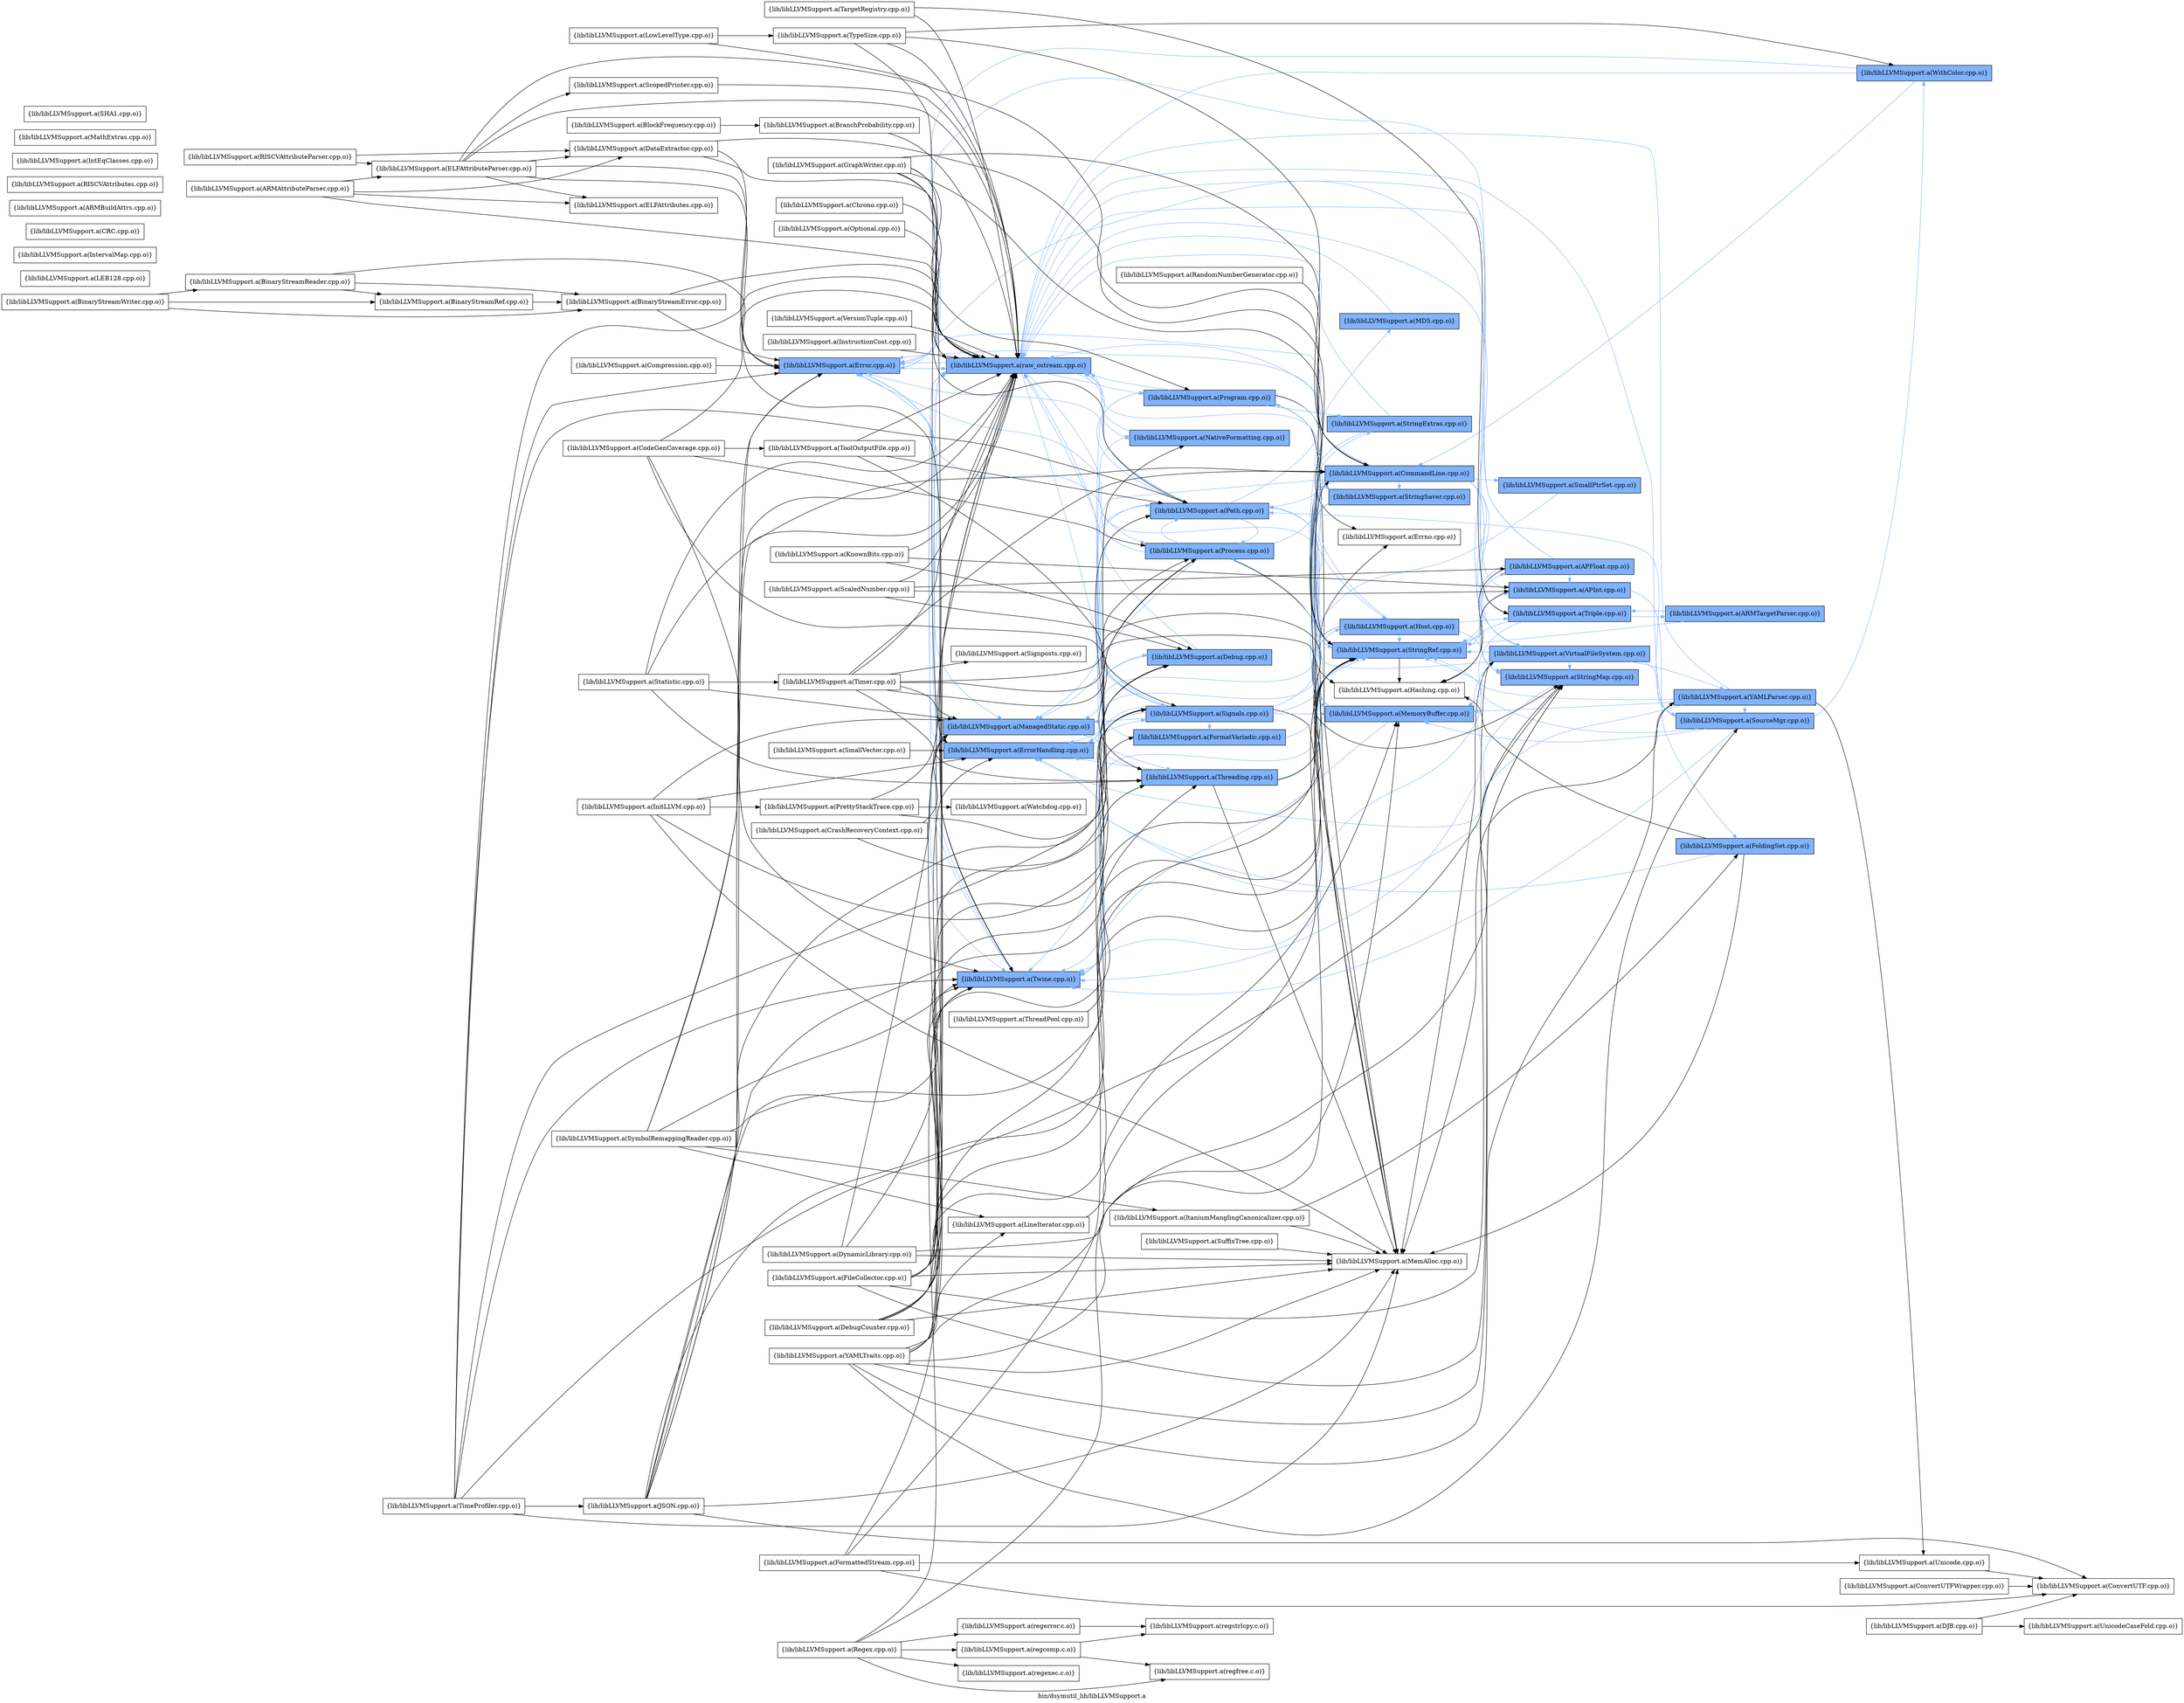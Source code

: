 digraph "bin/dsymutil_lib/libLLVMSupport.a" {
	label="bin/dsymutil_lib/libLLVMSupport.a";
	rankdir=LR;
	{ rank=same; Node0x5653fc4ec008;  }
	{ rank=same; Node0x5653fc4ec698; Node0x5653fc4d89b8; Node0x5653fc4f4398; Node0x5653fc4f4668;  }
	{ rank=same; Node0x5653fc4e8728; Node0x5653fc4e42b8; Node0x5653fc4dbed8; Node0x5653fc4ea8e8; Node0x5653fc4d67a8; Node0x5653fc4e1dd8; Node0x5653fc4e0f78; Node0x5653fc4e3188;  }
	{ rank=same; Node0x5653fc4eb478; Node0x5653fc4d7bf8; Node0x5653fc4d76a8; Node0x5653fc4f8038; Node0x5653fc4dfcb8; Node0x5653fc4e20f8; Node0x5653fc4d7428; Node0x5653fc4eb7e8; Node0x5653fc4f2ea8; Node0x5653fc4f8308;  }
	{ rank=same; Node0x5653fc4ea1b8; Node0x5653fc4e4948; Node0x5653fc4f52e8; Node0x5653fc4d30f8; Node0x5653fc4d93b8; Node0x5653fc4d9ae8;  }
	{ rank=same; Node0x5653fc4f4f78; Node0x5653fc4e9da8; Node0x5653fc4f5888; Node0x5653fc4ed598;  }
	{ rank=same; Node0x5653fc4d3e18; Node0x5653fc4d5308;  }
	{ rank=same; Node0x5653fc4ec008;  }
	{ rank=same; Node0x5653fc4ec698; Node0x5653fc4d89b8; Node0x5653fc4f4398; Node0x5653fc4f4668;  }
	{ rank=same; Node0x5653fc4e8728; Node0x5653fc4e42b8; Node0x5653fc4dbed8; Node0x5653fc4ea8e8; Node0x5653fc4d67a8; Node0x5653fc4e1dd8; Node0x5653fc4e0f78; Node0x5653fc4e3188;  }
	{ rank=same; Node0x5653fc4eb478; Node0x5653fc4d7bf8; Node0x5653fc4d76a8; Node0x5653fc4f8038; Node0x5653fc4dfcb8; Node0x5653fc4e20f8; Node0x5653fc4d7428; Node0x5653fc4eb7e8; Node0x5653fc4f2ea8; Node0x5653fc4f8308;  }
	{ rank=same; Node0x5653fc4ea1b8; Node0x5653fc4e4948; Node0x5653fc4f52e8; Node0x5653fc4d30f8; Node0x5653fc4d93b8; Node0x5653fc4d9ae8;  }
	{ rank=same; Node0x5653fc4f4f78; Node0x5653fc4e9da8; Node0x5653fc4f5888; Node0x5653fc4ed598;  }
	{ rank=same; Node0x5653fc4d3e18; Node0x5653fc4d5308;  }

	Node0x5653fc4ec008 [shape=record,shape=box,group=1,style=filled,fillcolor="0.600000 0.5 1",label="{lib/libLLVMSupport.a(Error.cpp.o)}"];
	Node0x5653fc4ec008 -> Node0x5653fc4ec698[color="0.600000 0.5 1"];
	Node0x5653fc4ec008 -> Node0x5653fc4d89b8[color="0.600000 0.5 1"];
	Node0x5653fc4ec008 -> Node0x5653fc4f4398[color="0.600000 0.5 1"];
	Node0x5653fc4ec008 -> Node0x5653fc4f4668[color="0.600000 0.5 1"];
	Node0x5653fc4eb068 [shape=record,shape=box,group=0,label="{lib/libLLVMSupport.a(InitLLVM.cpp.o)}"];
	Node0x5653fc4eb068 -> Node0x5653fc4ec698;
	Node0x5653fc4eb068 -> Node0x5653fc4d89b8;
	Node0x5653fc4eb068 -> Node0x5653fc4d7bf8;
	Node0x5653fc4eb068 -> Node0x5653fc4ecff8;
	Node0x5653fc4eb068 -> Node0x5653fc4e42b8;
	Node0x5653fc4eb478 [shape=record,shape=box,group=1,style=filled,fillcolor="0.600000 0.5 1",label="{lib/libLLVMSupport.a(CommandLine.cpp.o)}"];
	Node0x5653fc4eb478 -> Node0x5653fc4ec008[color="0.600000 0.5 1"];
	Node0x5653fc4eb478 -> Node0x5653fc4ec698[color="0.600000 0.5 1"];
	Node0x5653fc4eb478 -> Node0x5653fc4d89b8[color="0.600000 0.5 1"];
	Node0x5653fc4eb478 -> Node0x5653fc4d7bf8;
	Node0x5653fc4eb478 -> Node0x5653fc4ea1b8[color="0.600000 0.5 1"];
	Node0x5653fc4eb478 -> Node0x5653fc4e4948[color="0.600000 0.5 1"];
	Node0x5653fc4eb478 -> Node0x5653fc4f8308[color="0.600000 0.5 1"];
	Node0x5653fc4eb478 -> Node0x5653fc4f8038[color="0.600000 0.5 1"];
	Node0x5653fc4eb478 -> Node0x5653fc4f52e8[color="0.600000 0.5 1"];
	Node0x5653fc4eb478 -> Node0x5653fc4f4398[color="0.600000 0.5 1"];
	Node0x5653fc4eb478 -> Node0x5653fc4d30f8[color="0.600000 0.5 1"];
	Node0x5653fc4eb478 -> Node0x5653fc4f4668[color="0.600000 0.5 1"];
	Node0x5653fc4eb478 -> Node0x5653fc4dfcb8[color="0.600000 0.5 1"];
	Node0x5653fc4eb478 -> Node0x5653fc4e1dd8[color="0.600000 0.5 1"];
	Node0x5653fc4d7bf8 [shape=record,shape=box,group=0,label="{lib/libLLVMSupport.a(MemAlloc.cpp.o)}"];
	Node0x5653fc4f2ea8 [shape=record,shape=box,group=1,style=filled,fillcolor="0.600000 0.5 1",label="{lib/libLLVMSupport.a(StringExtras.cpp.o)}"];
	Node0x5653fc4f2ea8 -> Node0x5653fc4f8038[color="0.600000 0.5 1"];
	Node0x5653fc4f2ea8 -> Node0x5653fc4f4668[color="0.600000 0.5 1"];
	Node0x5653fc4f8038 [shape=record,shape=box,group=1,style=filled,fillcolor="0.600000 0.5 1",label="{lib/libLLVMSupport.a(StringRef.cpp.o)}"];
	Node0x5653fc4f8038 -> Node0x5653fc4ec008[color="0.600000 0.5 1"];
	Node0x5653fc4f8038 -> Node0x5653fc4eb7e8;
	Node0x5653fc4f8038 -> Node0x5653fc4d93b8[color="0.600000 0.5 1"];
	Node0x5653fc4f8038 -> Node0x5653fc4d9ae8[color="0.600000 0.5 1"];
	Node0x5653fc4f6ff8 [shape=record,shape=box,group=0,label="{lib/libLLVMSupport.a(ThreadPool.cpp.o)}"];
	Node0x5653fc4f6ff8 -> Node0x5653fc4dbed8;
	Node0x5653fc4f52e8 [shape=record,shape=box,group=1,style=filled,fillcolor="0.600000 0.5 1",label="{lib/libLLVMSupport.a(Triple.cpp.o)}"];
	Node0x5653fc4f52e8 -> Node0x5653fc4f8038[color="0.600000 0.5 1"];
	Node0x5653fc4f52e8 -> Node0x5653fc4f4f78[color="0.600000 0.5 1"];
	Node0x5653fc4f52e8 -> Node0x5653fc4f4398[color="0.600000 0.5 1"];
	Node0x5653fc4f4398 [shape=record,shape=box,group=1,style=filled,fillcolor="0.600000 0.5 1",label="{lib/libLLVMSupport.a(Twine.cpp.o)}"];
	Node0x5653fc4f4398 -> Node0x5653fc4f4668[color="0.600000 0.5 1"];
	Node0x5653fc4d30f8 [shape=record,shape=box,group=1,style=filled,fillcolor="0.600000 0.5 1",label="{lib/libLLVMSupport.a(VirtualFileSystem.cpp.o)}"];
	Node0x5653fc4d30f8 -> Node0x5653fc4ec008[color="0.600000 0.5 1"];
	Node0x5653fc4d30f8 -> Node0x5653fc4d7bf8;
	Node0x5653fc4d30f8 -> Node0x5653fc4d76a8[color="0.600000 0.5 1"];
	Node0x5653fc4d30f8 -> Node0x5653fc4e9da8[color="0.600000 0.5 1"];
	Node0x5653fc4d30f8 -> Node0x5653fc4e4948[color="0.600000 0.5 1"];
	Node0x5653fc4d30f8 -> Node0x5653fc4f8038[color="0.600000 0.5 1"];
	Node0x5653fc4d30f8 -> Node0x5653fc4f4398[color="0.600000 0.5 1"];
	Node0x5653fc4d30f8 -> Node0x5653fc4f5888[color="0.600000 0.5 1"];
	Node0x5653fc4d30f8 -> Node0x5653fc4f4668[color="0.600000 0.5 1"];
	Node0x5653fc4d30f8 -> Node0x5653fc4e1dd8[color="0.600000 0.5 1"];
	Node0x5653fc4d3e18 [shape=record,shape=box,group=1,style=filled,fillcolor="0.600000 0.5 1",label="{lib/libLLVMSupport.a(WithColor.cpp.o)}"];
	Node0x5653fc4d3e18 -> Node0x5653fc4ec008[color="0.600000 0.5 1"];
	Node0x5653fc4d3e18 -> Node0x5653fc4eb478[color="0.600000 0.5 1"];
	Node0x5653fc4d3e18 -> Node0x5653fc4f4668[color="0.600000 0.5 1"];
	Node0x5653fc4f4668 [shape=record,shape=box,group=1,style=filled,fillcolor="0.600000 0.5 1",label="{lib/libLLVMSupport.a(raw_ostream.cpp.o)}"];
	Node0x5653fc4f4668 -> Node0x5653fc4ec008[color="0.600000 0.5 1"];
	Node0x5653fc4f4668 -> Node0x5653fc4ec698[color="0.600000 0.5 1"];
	Node0x5653fc4f4668 -> Node0x5653fc4ea8e8[color="0.600000 0.5 1"];
	Node0x5653fc4f4668 -> Node0x5653fc4d67a8[color="0.600000 0.5 1"];
	Node0x5653fc4f4668 -> Node0x5653fc4f4398[color="0.600000 0.5 1"];
	Node0x5653fc4f4668 -> Node0x5653fc4e1dd8[color="0.600000 0.5 1"];
	Node0x5653fc4f4668 -> Node0x5653fc4e0f78[color="0.600000 0.5 1"];
	Node0x5653fc4f4668 -> Node0x5653fc4e3188[color="0.600000 0.5 1"];
	Node0x5653fc4e1dd8 [shape=record,shape=box,group=1,style=filled,fillcolor="0.600000 0.5 1",label="{lib/libLLVMSupport.a(Path.cpp.o)}"];
	Node0x5653fc4e1dd8 -> Node0x5653fc4ec008[color="0.600000 0.5 1"];
	Node0x5653fc4e1dd8 -> Node0x5653fc4d7428[color="0.600000 0.5 1"];
	Node0x5653fc4e1dd8 -> Node0x5653fc4f8038[color="0.600000 0.5 1"];
	Node0x5653fc4e1dd8 -> Node0x5653fc4f4398[color="0.600000 0.5 1"];
	Node0x5653fc4e1dd8 -> Node0x5653fc4e0f78[color="0.600000 0.5 1"];
	Node0x5653fc4e1dd8 -> Node0x5653fc4e42b8[color="0.600000 0.5 1"];
	Node0x5653fc4eb7e8 [shape=record,shape=box,group=0,label="{lib/libLLVMSupport.a(Hashing.cpp.o)}"];
	Node0x5653fc4d6208 [shape=record,shape=box,group=0,label="{lib/libLLVMSupport.a(Chrono.cpp.o)}"];
	Node0x5653fc4d6208 -> Node0x5653fc4f4668;
	Node0x5653fc4d76a8 [shape=record,shape=box,group=1,style=filled,fillcolor="0.600000 0.5 1",label="{lib/libLLVMSupport.a(MemoryBuffer.cpp.o)}"];
	Node0x5653fc4d76a8 -> Node0x5653fc4ec008[color="0.600000 0.5 1"];
	Node0x5653fc4d76a8 -> Node0x5653fc4f4398[color="0.600000 0.5 1"];
	Node0x5653fc4d76a8 -> Node0x5653fc4e1dd8[color="0.600000 0.5 1"];
	Node0x5653fc4d76a8 -> Node0x5653fc4e0f78[color="0.600000 0.5 1"];
	Node0x5653fc4d76a8 -> Node0x5653fc4e3188[color="0.600000 0.5 1"];
	Node0x5653fc4e4948 [shape=record,shape=box,group=1,style=filled,fillcolor="0.600000 0.5 1",label="{lib/libLLVMSupport.a(StringMap.cpp.o)}"];
	Node0x5653fc4e4948 -> Node0x5653fc4ec698[color="0.600000 0.5 1"];
	Node0x5653fc4f5f68 [shape=record,shape=box,group=0,label="{lib/libLLVMSupport.a(YAMLTraits.cpp.o)}"];
	Node0x5653fc4f5f68 -> Node0x5653fc4ec698;
	Node0x5653fc4f5f68 -> Node0x5653fc4d9a48;
	Node0x5653fc4f5f68 -> Node0x5653fc4d7bf8;
	Node0x5653fc4f5f68 -> Node0x5653fc4d76a8;
	Node0x5653fc4f5f68 -> Node0x5653fc4e9da8;
	Node0x5653fc4f5f68 -> Node0x5653fc4e4948;
	Node0x5653fc4f5f68 -> Node0x5653fc4f8038;
	Node0x5653fc4f5f68 -> Node0x5653fc4f4398;
	Node0x5653fc4f5f68 -> Node0x5653fc4f5888;
	Node0x5653fc4f5f68 -> Node0x5653fc4f4668;
	Node0x5653fc4ed598 [shape=record,shape=box,group=1,style=filled,fillcolor="0.600000 0.5 1",label="{lib/libLLVMSupport.a(FoldingSet.cpp.o)}"];
	Node0x5653fc4ed598 -> Node0x5653fc4ec698[color="0.600000 0.5 1"];
	Node0x5653fc4ed598 -> Node0x5653fc4eb7e8;
	Node0x5653fc4ed598 -> Node0x5653fc4d7bf8;
	Node0x5653fc4e8ef8 [shape=record,shape=box,group=0,label="{lib/libLLVMSupport.a(DataExtractor.cpp.o)}"];
	Node0x5653fc4e8ef8 -> Node0x5653fc4ec008;
	Node0x5653fc4e8ef8 -> Node0x5653fc4f8038;
	Node0x5653fc4e8ef8 -> Node0x5653fc4f4668;
	Node0x5653fc4e77d8 [shape=record,shape=box,group=0,label="{lib/libLLVMSupport.a(DJB.cpp.o)}"];
	Node0x5653fc4e77d8 -> Node0x5653fc4e96c8;
	Node0x5653fc4e77d8 -> Node0x5653fc4d38c8;
	Node0x5653fc4da6c8 [shape=record,shape=box,group=0,label="{lib/libLLVMSupport.a(LEB128.cpp.o)}"];
	Node0x5653fc4e3188 [shape=record,shape=box,group=1,style=filled,fillcolor="0.600000 0.5 1",label="{lib/libLLVMSupport.a(Program.cpp.o)}"];
	Node0x5653fc4e3188 -> Node0x5653fc4d7bf8;
	Node0x5653fc4e3188 -> Node0x5653fc4f2ea8[color="0.600000 0.5 1"];
	Node0x5653fc4e3188 -> Node0x5653fc4f8308[color="0.600000 0.5 1"];
	Node0x5653fc4e3188 -> Node0x5653fc4f8038[color="0.600000 0.5 1"];
	Node0x5653fc4e3188 -> Node0x5653fc4f4668[color="0.600000 0.5 1"];
	Node0x5653fc4e3188 -> Node0x5653fc4e1dd8[color="0.600000 0.5 1"];
	Node0x5653fc4e3188 -> Node0x5653fc4e20f8;
	Node0x5653fc4ee678 [shape=record,shape=box,group=0,label="{lib/libLLVMSupport.a(FileCollector.cpp.o)}"];
	Node0x5653fc4ee678 -> Node0x5653fc4d7bf8;
	Node0x5653fc4ee678 -> Node0x5653fc4e4948;
	Node0x5653fc4ee678 -> Node0x5653fc4f8038;
	Node0x5653fc4ee678 -> Node0x5653fc4f4398;
	Node0x5653fc4ee678 -> Node0x5653fc4d30f8;
	Node0x5653fc4ee678 -> Node0x5653fc4f4668;
	Node0x5653fc4ee678 -> Node0x5653fc4e1dd8;
	Node0x5653fc4ee678 -> Node0x5653fc4e0f78;
	Node0x5653fc4ec698 [shape=record,shape=box,group=1,style=filled,fillcolor="0.600000 0.5 1",label="{lib/libLLVMSupport.a(ErrorHandling.cpp.o)}"];
	Node0x5653fc4ec698 -> Node0x5653fc4e8728[color="0.600000 0.5 1"];
	Node0x5653fc4ec698 -> Node0x5653fc4f4398[color="0.600000 0.5 1"];
	Node0x5653fc4ec698 -> Node0x5653fc4f4668[color="0.600000 0.5 1"];
	Node0x5653fc4ec698 -> Node0x5653fc4e42b8[color="0.600000 0.5 1"];
	Node0x5653fc4d93b8 [shape=record,shape=box,group=1,style=filled,fillcolor="0.600000 0.5 1",label="{lib/libLLVMSupport.a(APFloat.cpp.o)}"];
	Node0x5653fc4d93b8 -> Node0x5653fc4ec008[color="0.600000 0.5 1"];
	Node0x5653fc4d93b8 -> Node0x5653fc4eb7e8;
	Node0x5653fc4d93b8 -> Node0x5653fc4d9ae8[color="0.600000 0.5 1"];
	Node0x5653fc4d93b8 -> Node0x5653fc4f8038[color="0.600000 0.5 1"];
	Node0x5653fc4d93b8 -> Node0x5653fc4f4668[color="0.600000 0.5 1"];
	Node0x5653fc4d9ae8 [shape=record,shape=box,group=1,style=filled,fillcolor="0.600000 0.5 1",label="{lib/libLLVMSupport.a(APInt.cpp.o)}"];
	Node0x5653fc4d9ae8 -> Node0x5653fc4ed598[color="0.600000 0.5 1"];
	Node0x5653fc4d9ae8 -> Node0x5653fc4eb7e8;
	Node0x5653fc4d9ae8 -> Node0x5653fc4f4668[color="0.600000 0.5 1"];
	Node0x5653fc4daf88 [shape=record,shape=box,group=0,label="{lib/libLLVMSupport.a(KnownBits.cpp.o)}"];
	Node0x5653fc4daf88 -> Node0x5653fc4d9ae8;
	Node0x5653fc4daf88 -> Node0x5653fc4e8728;
	Node0x5653fc4daf88 -> Node0x5653fc4f4668;
	Node0x5653fc4ea1b8 [shape=record,shape=box,group=1,style=filled,fillcolor="0.600000 0.5 1",label="{lib/libLLVMSupport.a(SmallPtrSet.cpp.o)}"];
	Node0x5653fc4ea1b8 -> Node0x5653fc4ec698[color="0.600000 0.5 1"];
	Node0x5653fc4d4688 [shape=record,shape=box,group=0,label="{lib/libLLVMSupport.a(TypeSize.cpp.o)}"];
	Node0x5653fc4d4688 -> Node0x5653fc4ec698;
	Node0x5653fc4d4688 -> Node0x5653fc4eb478;
	Node0x5653fc4d4688 -> Node0x5653fc4d3e18;
	Node0x5653fc4d4688 -> Node0x5653fc4f4668;
	Node0x5653fc4e8728 [shape=record,shape=box,group=1,style=filled,fillcolor="0.600000 0.5 1",label="{lib/libLLVMSupport.a(Debug.cpp.o)}"];
	Node0x5653fc4e8728 -> Node0x5653fc4d89b8[color="0.600000 0.5 1"];
	Node0x5653fc4e8728 -> Node0x5653fc4f4668[color="0.600000 0.5 1"];
	Node0x5653fc4d89b8 [shape=record,shape=box,group=1,style=filled,fillcolor="0.600000 0.5 1",label="{lib/libLLVMSupport.a(ManagedStatic.cpp.o)}"];
	Node0x5653fc4d89b8 -> Node0x5653fc4dbed8[color="0.600000 0.5 1"];
	Node0x5653fc4d5a88 [shape=record,shape=box,group=0,label="{lib/libLLVMSupport.a(BranchProbability.cpp.o)}"];
	Node0x5653fc4d5a88 -> Node0x5653fc4f4668;
	Node0x5653fc4eb888 [shape=record,shape=box,group=0,label="{lib/libLLVMSupport.a(CodeGenCoverage.cpp.o)}"];
	Node0x5653fc4eb888 -> Node0x5653fc4f6148;
	Node0x5653fc4eb888 -> Node0x5653fc4f4398;
	Node0x5653fc4eb888 -> Node0x5653fc4f4668;
	Node0x5653fc4eb888 -> Node0x5653fc4e0f78;
	Node0x5653fc4eb888 -> Node0x5653fc4dbed8;
	Node0x5653fc4ea168 [shape=record,shape=box,group=0,label="{lib/libLLVMSupport.a(GraphWriter.cpp.o)}"];
	Node0x5653fc4ea168 -> Node0x5653fc4eb478;
	Node0x5653fc4ea168 -> Node0x5653fc4f8038;
	Node0x5653fc4ea168 -> Node0x5653fc4f4398;
	Node0x5653fc4ea168 -> Node0x5653fc4f4668;
	Node0x5653fc4ea168 -> Node0x5653fc4e1dd8;
	Node0x5653fc4ea168 -> Node0x5653fc4e3188;
	Node0x5653fc4dfb28 [shape=record,shape=box,group=0,label="{lib/libLLVMSupport.a(DynamicLibrary.cpp.o)}"];
	Node0x5653fc4dfb28 -> Node0x5653fc4d89b8;
	Node0x5653fc4dfb28 -> Node0x5653fc4d7bf8;
	Node0x5653fc4dfb28 -> Node0x5653fc4e4948;
	Node0x5653fc4dfb28 -> Node0x5653fc4dbed8;
	Node0x5653fc4d7428 [shape=record,shape=box,group=1,style=filled,fillcolor="0.600000 0.5 1",label="{lib/libLLVMSupport.a(MD5.cpp.o)}"];
	Node0x5653fc4d7428 -> Node0x5653fc4f4668[color="0.600000 0.5 1"];
	Node0x5653fc4dafd8 [shape=record,shape=box,group=0,label="{lib/libLLVMSupport.a(TargetRegistry.cpp.o)}"];
	Node0x5653fc4dafd8 -> Node0x5653fc4f52e8;
	Node0x5653fc4dafd8 -> Node0x5653fc4f4668;
	Node0x5653fc4f6e68 [shape=record,shape=box,group=0,label="{lib/libLLVMSupport.a(Timer.cpp.o)}"];
	Node0x5653fc4f6e68 -> Node0x5653fc4eb478;
	Node0x5653fc4f6e68 -> Node0x5653fc4d89b8;
	Node0x5653fc4f6e68 -> Node0x5653fc4d7bf8;
	Node0x5653fc4f6e68 -> Node0x5653fc4e4948;
	Node0x5653fc4f6e68 -> Node0x5653fc4f61e8;
	Node0x5653fc4f6e68 -> Node0x5653fc4f4668;
	Node0x5653fc4f6e68 -> Node0x5653fc4e0f78;
	Node0x5653fc4f6e68 -> Node0x5653fc4dbed8;
	Node0x5653fc4e9da8 [shape=record,shape=box,group=1,style=filled,fillcolor="0.600000 0.5 1",label="{lib/libLLVMSupport.a(SourceMgr.cpp.o)}"];
	Node0x5653fc4e9da8 -> Node0x5653fc4d76a8[color="0.600000 0.5 1"];
	Node0x5653fc4e9da8 -> Node0x5653fc4f8038[color="0.600000 0.5 1"];
	Node0x5653fc4e9da8 -> Node0x5653fc4f4398[color="0.600000 0.5 1"];
	Node0x5653fc4e9da8 -> Node0x5653fc4d3e18[color="0.600000 0.5 1"];
	Node0x5653fc4e9da8 -> Node0x5653fc4f4668[color="0.600000 0.5 1"];
	Node0x5653fc4e9da8 -> Node0x5653fc4e1dd8[color="0.600000 0.5 1"];
	Node0x5653fc4ea8e8 [shape=record,shape=box,group=1,style=filled,fillcolor="0.600000 0.5 1",label="{lib/libLLVMSupport.a(FormatVariadic.cpp.o)}"];
	Node0x5653fc4ea8e8 -> Node0x5653fc4f8038[color="0.600000 0.5 1"];
	Node0x5653fc4d76f8 [shape=record,shape=box,group=0,label="{lib/libLLVMSupport.a(BinaryStreamWriter.cpp.o)}"];
	Node0x5653fc4d76f8 -> Node0x5653fc4d8918;
	Node0x5653fc4d76f8 -> Node0x5653fc4d8eb8;
	Node0x5653fc4d76f8 -> Node0x5653fc4d7018;
	Node0x5653fc4d67a8 [shape=record,shape=box,group=1,style=filled,fillcolor="0.600000 0.5 1",label="{lib/libLLVMSupport.a(NativeFormatting.cpp.o)}"];
	Node0x5653fc4d67a8 -> Node0x5653fc4f4668[color="0.600000 0.5 1"];
	Node0x5653fc4eb3d8 [shape=record,shape=box,group=0,label="{lib/libLLVMSupport.a(ScopedPrinter.cpp.o)}"];
	Node0x5653fc4eb3d8 -> Node0x5653fc4f4668;
	Node0x5653fc4ed4f8 [shape=record,shape=box,group=0,label="{lib/libLLVMSupport.a(Optional.cpp.o)}"];
	Node0x5653fc4ed4f8 -> Node0x5653fc4f4668;
	Node0x5653fc4db708 [shape=record,shape=box,group=0,label="{lib/libLLVMSupport.a(IntervalMap.cpp.o)}"];
	Node0x5653fc4ea988 [shape=record,shape=box,group=0,label="{lib/libLLVMSupport.a(Compression.cpp.o)}"];
	Node0x5653fc4ea988 -> Node0x5653fc4ec008;
	Node0x5653fc4ea618 [shape=record,shape=box,group=0,label="{lib/libLLVMSupport.a(FormattedStream.cpp.o)}"];
	Node0x5653fc4ea618 -> Node0x5653fc4e96c8;
	Node0x5653fc4ea618 -> Node0x5653fc4e8728;
	Node0x5653fc4ea618 -> Node0x5653fc4d5308;
	Node0x5653fc4ea618 -> Node0x5653fc4f4668;
	Node0x5653fc4e42b8 [shape=record,shape=box,group=1,style=filled,fillcolor="0.600000 0.5 1",label="{lib/libLLVMSupport.a(Signals.cpp.o)}"];
	Node0x5653fc4e42b8 -> Node0x5653fc4ec698[color="0.600000 0.5 1"];
	Node0x5653fc4e42b8 -> Node0x5653fc4ea8e8[color="0.600000 0.5 1"];
	Node0x5653fc4e42b8 -> Node0x5653fc4eb478[color="0.600000 0.5 1"];
	Node0x5653fc4e42b8 -> Node0x5653fc4d89b8[color="0.600000 0.5 1"];
	Node0x5653fc4e42b8 -> Node0x5653fc4d7bf8;
	Node0x5653fc4e42b8 -> Node0x5653fc4d76a8[color="0.600000 0.5 1"];
	Node0x5653fc4e42b8 -> Node0x5653fc4d67a8[color="0.600000 0.5 1"];
	Node0x5653fc4e42b8 -> Node0x5653fc4f8038[color="0.600000 0.5 1"];
	Node0x5653fc4e42b8 -> Node0x5653fc4f4398[color="0.600000 0.5 1"];
	Node0x5653fc4e42b8 -> Node0x5653fc4f4668[color="0.600000 0.5 1"];
	Node0x5653fc4e42b8 -> Node0x5653fc4e1dd8[color="0.600000 0.5 1"];
	Node0x5653fc4e42b8 -> Node0x5653fc4e3188[color="0.600000 0.5 1"];
	Node0x5653fc4e42b8 -> Node0x5653fc4dbed8[color="0.600000 0.5 1"];
	Node0x5653fc4ea208 [shape=record,shape=box,group=0,label="{lib/libLLVMSupport.a(CRC.cpp.o)}"];
	Node0x5653fc4dfcb8 [shape=record,shape=box,group=1,style=filled,fillcolor="0.600000 0.5 1",label="{lib/libLLVMSupport.a(Host.cpp.o)}"];
	Node0x5653fc4dfcb8 -> Node0x5653fc4d7bf8;
	Node0x5653fc4dfcb8 -> Node0x5653fc4d76a8[color="0.600000 0.5 1"];
	Node0x5653fc4dfcb8 -> Node0x5653fc4e4948[color="0.600000 0.5 1"];
	Node0x5653fc4dfcb8 -> Node0x5653fc4f8038[color="0.600000 0.5 1"];
	Node0x5653fc4dfcb8 -> Node0x5653fc4f52e8[color="0.600000 0.5 1"];
	Node0x5653fc4dfcb8 -> Node0x5653fc4f4668[color="0.600000 0.5 1"];
	Node0x5653fc4f8308 [shape=record,shape=box,group=1,style=filled,fillcolor="0.600000 0.5 1",label="{lib/libLLVMSupport.a(StringSaver.cpp.o)}"];
	Node0x5653fc4f8308 -> Node0x5653fc4d7bf8;
	Node0x5653fc4f8308 -> Node0x5653fc4f8038[color="0.600000 0.5 1"];
	Node0x5653fc4da268 [shape=record,shape=box,group=0,label="{lib/libLLVMSupport.a(ARMBuildAttrs.cpp.o)}"];
	Node0x5653fc4e7198 [shape=record,shape=box,group=0,label="{lib/libLLVMSupport.a(ELFAttributeParser.cpp.o)}"];
	Node0x5653fc4e7198 -> Node0x5653fc4ed188;
	Node0x5653fc4e7198 -> Node0x5653fc4ec008;
	Node0x5653fc4e7198 -> Node0x5653fc4e8ef8;
	Node0x5653fc4e7198 -> Node0x5653fc4eb3d8;
	Node0x5653fc4e7198 -> Node0x5653fc4f8038;
	Node0x5653fc4e7198 -> Node0x5653fc4f4398;
	Node0x5653fc4e7198 -> Node0x5653fc4f4668;
	Node0x5653fc4ec788 [shape=record,shape=box,group=0,label="{lib/libLLVMSupport.a(RISCVAttributes.cpp.o)}"];
	Node0x5653fc4d8eb8 [shape=record,shape=box,group=0,label="{lib/libLLVMSupport.a(BinaryStreamReader.cpp.o)}"];
	Node0x5653fc4d8eb8 -> Node0x5653fc4ec008;
	Node0x5653fc4d8eb8 -> Node0x5653fc4d8918;
	Node0x5653fc4d8eb8 -> Node0x5653fc4d7018;
	Node0x5653fc4d8918 [shape=record,shape=box,group=0,label="{lib/libLLVMSupport.a(BinaryStreamError.cpp.o)}"];
	Node0x5653fc4d8918 -> Node0x5653fc4ec008;
	Node0x5653fc4d8918 -> Node0x5653fc4f4668;
	Node0x5653fc4d7018 [shape=record,shape=box,group=0,label="{lib/libLLVMSupport.a(BinaryStreamRef.cpp.o)}"];
	Node0x5653fc4d7018 -> Node0x5653fc4d8918;
	Node0x5653fc4eb428 [shape=record,shape=box,group=0,label="{lib/libLLVMSupport.a(IntEqClasses.cpp.o)}"];
	Node0x5653fc4d87d8 [shape=record,shape=box,group=0,label="{lib/libLLVMSupport.a(MathExtras.cpp.o)}"];
	Node0x5653fc4d7ec8 [shape=record,shape=box,group=0,label="{lib/libLLVMSupport.a(BlockFrequency.cpp.o)}"];
	Node0x5653fc4d7ec8 -> Node0x5653fc4d5a88;
	Node0x5653fc4eafc8 [shape=record,shape=box,group=0,label="{lib/libLLVMSupport.a(ScaledNumber.cpp.o)}"];
	Node0x5653fc4eafc8 -> Node0x5653fc4d93b8;
	Node0x5653fc4eafc8 -> Node0x5653fc4d9ae8;
	Node0x5653fc4eafc8 -> Node0x5653fc4e8728;
	Node0x5653fc4eafc8 -> Node0x5653fc4f4668;
	Node0x5653fc4d9728 [shape=record,shape=box,group=0,label="{lib/libLLVMSupport.a(LowLevelType.cpp.o)}"];
	Node0x5653fc4d9728 -> Node0x5653fc4d4688;
	Node0x5653fc4d9728 -> Node0x5653fc4f4668;
	Node0x5653fc4d9a48 [shape=record,shape=box,group=0,label="{lib/libLLVMSupport.a(LineIterator.cpp.o)}"];
	Node0x5653fc4d9a48 -> Node0x5653fc4d76a8;
	Node0x5653fc4e7eb8 [shape=record,shape=box,group=0,label="{lib/libLLVMSupport.a(DebugCounter.cpp.o)}"];
	Node0x5653fc4e7eb8 -> Node0x5653fc4eb478;
	Node0x5653fc4e7eb8 -> Node0x5653fc4e8728;
	Node0x5653fc4e7eb8 -> Node0x5653fc4d89b8;
	Node0x5653fc4e7eb8 -> Node0x5653fc4d7bf8;
	Node0x5653fc4e7eb8 -> Node0x5653fc4f8038;
	Node0x5653fc4e7eb8 -> Node0x5653fc4f4668;
	Node0x5653fc4f7d68 [shape=record,shape=box,group=0,label="{lib/libLLVMSupport.a(SuffixTree.cpp.o)}"];
	Node0x5653fc4f7d68 -> Node0x5653fc4d7bf8;
	Node0x5653fc4ecf58 [shape=record,shape=box,group=0,label="{lib/libLLVMSupport.a(Regex.cpp.o)}"];
	Node0x5653fc4ecf58 -> Node0x5653fc4f8038;
	Node0x5653fc4ecf58 -> Node0x5653fc4f4398;
	Node0x5653fc4ecf58 -> Node0x5653fc4f39e8;
	Node0x5653fc4ecf58 -> Node0x5653fc4f3f38;
	Node0x5653fc4ecf58 -> Node0x5653fc4df628;
	Node0x5653fc4ecf58 -> Node0x5653fc4de9a8;
	Node0x5653fc4f5888 [shape=record,shape=box,group=1,style=filled,fillcolor="0.600000 0.5 1",label="{lib/libLLVMSupport.a(YAMLParser.cpp.o)}"];
	Node0x5653fc4f5888 -> Node0x5653fc4ec698[color="0.600000 0.5 1"];
	Node0x5653fc4f5888 -> Node0x5653fc4d7bf8;
	Node0x5653fc4f5888 -> Node0x5653fc4d76a8[color="0.600000 0.5 1"];
	Node0x5653fc4f5888 -> Node0x5653fc4e9da8[color="0.600000 0.5 1"];
	Node0x5653fc4f5888 -> Node0x5653fc4f8038[color="0.600000 0.5 1"];
	Node0x5653fc4f5888 -> Node0x5653fc4d5308;
	Node0x5653fc4f5888 -> Node0x5653fc4f4668[color="0.600000 0.5 1"];
	Node0x5653fc4d81e8 [shape=record,shape=box,group=0,label="{lib/libLLVMSupport.a(ARMAttributeParser.cpp.o)}"];
	Node0x5653fc4d81e8 -> Node0x5653fc4ed188;
	Node0x5653fc4d81e8 -> Node0x5653fc4e8ef8;
	Node0x5653fc4d81e8 -> Node0x5653fc4e7198;
	Node0x5653fc4d81e8 -> Node0x5653fc4f4668;
	Node0x5653fc4ed188 [shape=record,shape=box,group=0,label="{lib/libLLVMSupport.a(ELFAttributes.cpp.o)}"];
	Node0x5653fc4f6148 [shape=record,shape=box,group=0,label="{lib/libLLVMSupport.a(ToolOutputFile.cpp.o)}"];
	Node0x5653fc4f6148 -> Node0x5653fc4f4668;
	Node0x5653fc4f6148 -> Node0x5653fc4e1dd8;
	Node0x5653fc4f6148 -> Node0x5653fc4e42b8;
	Node0x5653fc4e0f78 [shape=record,shape=box,group=1,style=filled,fillcolor="0.600000 0.5 1",label="{lib/libLLVMSupport.a(Process.cpp.o)}"];
	Node0x5653fc4e0f78 -> Node0x5653fc4ec008[color="0.600000 0.5 1"];
	Node0x5653fc4e0f78 -> Node0x5653fc4eb7e8;
	Node0x5653fc4e0f78 -> Node0x5653fc4d89b8[color="0.600000 0.5 1"];
	Node0x5653fc4e0f78 -> Node0x5653fc4f2ea8[color="0.600000 0.5 1"];
	Node0x5653fc4e0f78 -> Node0x5653fc4e1dd8[color="0.600000 0.5 1"];
	Node0x5653fc4dbed8 [shape=record,shape=box,group=1,style=filled,fillcolor="0.600000 0.5 1",label="{lib/libLLVMSupport.a(Threading.cpp.o)}"];
	Node0x5653fc4dbed8 -> Node0x5653fc4ec698[color="0.600000 0.5 1"];
	Node0x5653fc4dbed8 -> Node0x5653fc4d7bf8;
	Node0x5653fc4dbed8 -> Node0x5653fc4f8038[color="0.600000 0.5 1"];
	Node0x5653fc4dbed8 -> Node0x5653fc4f4398[color="0.600000 0.5 1"];
	Node0x5653fc4dbed8 -> Node0x5653fc4dfcb8[color="0.600000 0.5 1"];
	Node0x5653fc4dbed8 -> Node0x5653fc4e20f8;
	Node0x5653fc4e9fd8 [shape=record,shape=box,group=0,label="{lib/libLLVMSupport.a(ConvertUTFWrapper.cpp.o)}"];
	Node0x5653fc4e9fd8 -> Node0x5653fc4e96c8;
	Node0x5653fc4e96c8 [shape=record,shape=box,group=0,label="{lib/libLLVMSupport.a(ConvertUTF.cpp.o)}"];
	Node0x5653fc4d38c8 [shape=record,shape=box,group=0,label="{lib/libLLVMSupport.a(UnicodeCaseFold.cpp.o)}"];
	Node0x5653fc4d5308 [shape=record,shape=box,group=0,label="{lib/libLLVMSupport.a(Unicode.cpp.o)}"];
	Node0x5653fc4d5308 -> Node0x5653fc4e96c8;
	Node0x5653fc4ecff8 [shape=record,shape=box,group=0,label="{lib/libLLVMSupport.a(PrettyStackTrace.cpp.o)}"];
	Node0x5653fc4ecff8 -> Node0x5653fc4f4668;
	Node0x5653fc4ecff8 -> Node0x5653fc4e42b8;
	Node0x5653fc4ecff8 -> Node0x5653fc4dc1a8;
	Node0x5653fc4dc1a8 [shape=record,shape=box,group=0,label="{lib/libLLVMSupport.a(Watchdog.cpp.o)}"];
	Node0x5653fc4f39e8 [shape=record,shape=box,group=0,label="{lib/libLLVMSupport.a(regcomp.c.o)}"];
	Node0x5653fc4f39e8 -> Node0x5653fc4de9a8;
	Node0x5653fc4f39e8 -> Node0x5653fc4e02f8;
	Node0x5653fc4f3f38 [shape=record,shape=box,group=0,label="{lib/libLLVMSupport.a(regerror.c.o)}"];
	Node0x5653fc4f3f38 -> Node0x5653fc4e02f8;
	Node0x5653fc4df628 [shape=record,shape=box,group=0,label="{lib/libLLVMSupport.a(regexec.c.o)}"];
	Node0x5653fc4de9a8 [shape=record,shape=box,group=0,label="{lib/libLLVMSupport.a(regfree.c.o)}"];
	Node0x5653fc4eb928 [shape=record,shape=box,group=0,label="{lib/libLLVMSupport.a(RISCVAttributeParser.cpp.o)}"];
	Node0x5653fc4eb928 -> Node0x5653fc4e8ef8;
	Node0x5653fc4eb928 -> Node0x5653fc4e7198;
	Node0x5653fc4e9ad8 [shape=record,shape=box,group=0,label="{lib/libLLVMSupport.a(SmallVector.cpp.o)}"];
	Node0x5653fc4e9ad8 -> Node0x5653fc4ec698;
	Node0x5653fc4f61e8 [shape=record,shape=box,group=0,label="{lib/libLLVMSupport.a(Signposts.cpp.o)}"];
	Node0x5653fc4f4f78 [shape=record,shape=box,group=1,style=filled,fillcolor="0.600000 0.5 1",label="{lib/libLLVMSupport.a(ARMTargetParser.cpp.o)}"];
	Node0x5653fc4f4f78 -> Node0x5653fc4f8038[color="0.600000 0.5 1"];
	Node0x5653fc4f4f78 -> Node0x5653fc4f52e8[color="0.600000 0.5 1"];
	Node0x5653fc4f53d8 [shape=record,shape=box,group=0,label="{lib/libLLVMSupport.a(VersionTuple.cpp.o)}"];
	Node0x5653fc4f53d8 -> Node0x5653fc4f4668;
	Node0x5653fc4e02f8 [shape=record,shape=box,group=0,label="{lib/libLLVMSupport.a(regstrlcpy.c.o)}"];
	Node0x5653fc4e1298 [shape=record,shape=box,group=0,label="{lib/libLLVMSupport.a(CrashRecoveryContext.cpp.o)}"];
	Node0x5653fc4e1298 -> Node0x5653fc4d89b8;
	Node0x5653fc4e1298 -> Node0x5653fc4e42b8;
	Node0x5653fc4e20f8 [shape=record,shape=box,group=0,label="{lib/libLLVMSupport.a(Errno.cpp.o)}"];
	Node0x5653fc4d3af8 [shape=record,shape=box,group=0,label="{lib/libLLVMSupport.a(JSON.cpp.o)}"];
	Node0x5653fc4d3af8 -> Node0x5653fc4ec008;
	Node0x5653fc4d3af8 -> Node0x5653fc4ea8e8;
	Node0x5653fc4d3af8 -> Node0x5653fc4e96c8;
	Node0x5653fc4d3af8 -> Node0x5653fc4d7bf8;
	Node0x5653fc4d3af8 -> Node0x5653fc4d67a8;
	Node0x5653fc4d3af8 -> Node0x5653fc4f8038;
	Node0x5653fc4d3af8 -> Node0x5653fc4f4398;
	Node0x5653fc4d3af8 -> Node0x5653fc4f4668;
	Node0x5653fc4eeee8 [shape=record,shape=box,group=0,label="{lib/libLLVMSupport.a(TimeProfiler.cpp.o)}"];
	Node0x5653fc4eeee8 -> Node0x5653fc4ec008;
	Node0x5653fc4eeee8 -> Node0x5653fc4d7bf8;
	Node0x5653fc4eeee8 -> Node0x5653fc4e4948;
	Node0x5653fc4eeee8 -> Node0x5653fc4f4398;
	Node0x5653fc4eeee8 -> Node0x5653fc4f4668;
	Node0x5653fc4eeee8 -> Node0x5653fc4e1dd8;
	Node0x5653fc4eeee8 -> Node0x5653fc4e0f78;
	Node0x5653fc4eeee8 -> Node0x5653fc4d3af8;
	Node0x5653fc4f0ce8 [shape=record,shape=box,group=0,label="{lib/libLLVMSupport.a(SHA1.cpp.o)}"];
	Node0x5653fc4e3ea8 [shape=record,shape=box,group=0,label="{lib/libLLVMSupport.a(ItaniumManglingCanonicalizer.cpp.o)}"];
	Node0x5653fc4e3ea8 -> Node0x5653fc4ed598;
	Node0x5653fc4e3ea8 -> Node0x5653fc4d7bf8;
	Node0x5653fc4e2558 [shape=record,shape=box,group=0,label="{lib/libLLVMSupport.a(SymbolRemappingReader.cpp.o)}"];
	Node0x5653fc4e2558 -> Node0x5653fc4ec008;
	Node0x5653fc4e2558 -> Node0x5653fc4d9a48;
	Node0x5653fc4e2558 -> Node0x5653fc4f8038;
	Node0x5653fc4e2558 -> Node0x5653fc4f4398;
	Node0x5653fc4e2558 -> Node0x5653fc4f4668;
	Node0x5653fc4e2558 -> Node0x5653fc4e3ea8;
	Node0x5653fc4db488 [shape=record,shape=box,group=0,label="{lib/libLLVMSupport.a(InstructionCost.cpp.o)}"];
	Node0x5653fc4db488 -> Node0x5653fc4f4668;
	Node0x5653fc4d2d88 [shape=record,shape=box,group=0,label="{lib/libLLVMSupport.a(RandomNumberGenerator.cpp.o)}"];
	Node0x5653fc4d2d88 -> Node0x5653fc4eb478;
	Node0x5653fc4e7dc8 [shape=record,shape=box,group=0,label="{lib/libLLVMSupport.a(Statistic.cpp.o)}"];
	Node0x5653fc4e7dc8 -> Node0x5653fc4eb478;
	Node0x5653fc4e7dc8 -> Node0x5653fc4d89b8;
	Node0x5653fc4e7dc8 -> Node0x5653fc4f6e68;
	Node0x5653fc4e7dc8 -> Node0x5653fc4f4668;
	Node0x5653fc4e7dc8 -> Node0x5653fc4dbed8;
}
